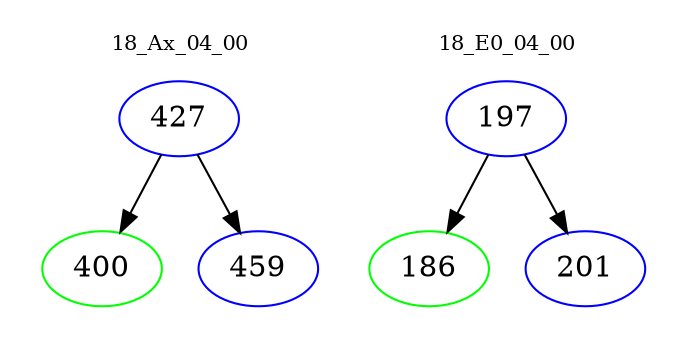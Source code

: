 digraph{
subgraph cluster_0 {
color = white
label = "18_Ax_04_00";
fontsize=10;
T0_427 [label="427", color="blue"]
T0_427 -> T0_400 [color="black"]
T0_400 [label="400", color="green"]
T0_427 -> T0_459 [color="black"]
T0_459 [label="459", color="blue"]
}
subgraph cluster_1 {
color = white
label = "18_E0_04_00";
fontsize=10;
T1_197 [label="197", color="blue"]
T1_197 -> T1_186 [color="black"]
T1_186 [label="186", color="green"]
T1_197 -> T1_201 [color="black"]
T1_201 [label="201", color="blue"]
}
}
